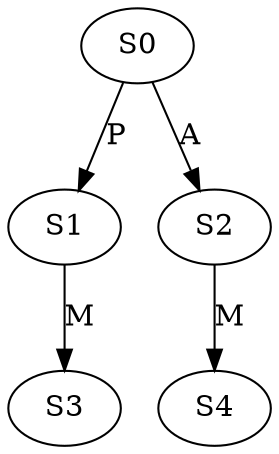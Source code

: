 strict digraph  {
	S0 -> S1 [ label = P ];
	S0 -> S2 [ label = A ];
	S1 -> S3 [ label = M ];
	S2 -> S4 [ label = M ];
}
